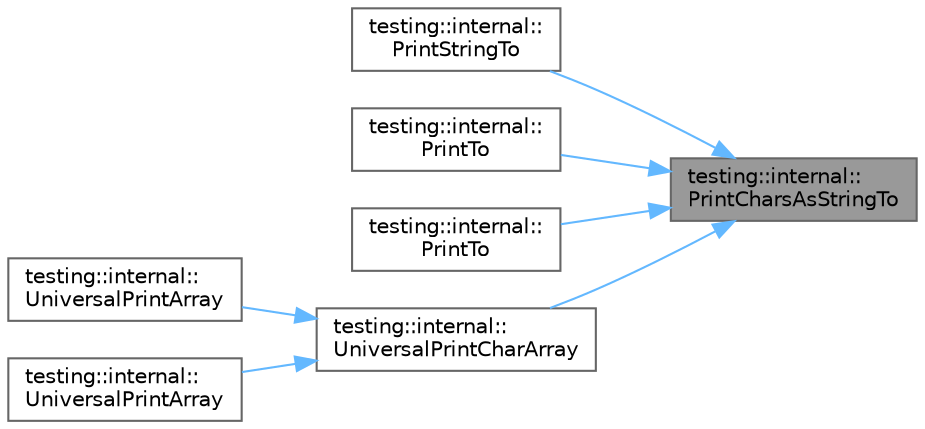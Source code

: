 digraph "testing::internal::PrintCharsAsStringTo"
{
 // LATEX_PDF_SIZE
  bgcolor="transparent";
  edge [fontname=Helvetica,fontsize=10,labelfontname=Helvetica,labelfontsize=10];
  node [fontname=Helvetica,fontsize=10,shape=box,height=0.2,width=0.4];
  rankdir="RL";
  Node1 [id="Node000001",label="testing::internal::\lPrintCharsAsStringTo",height=0.2,width=0.4,color="gray40", fillcolor="grey60", style="filled", fontcolor="black",tooltip=" "];
  Node1 -> Node2 [id="edge1_Node000001_Node000002",dir="back",color="steelblue1",style="solid",tooltip=" "];
  Node2 [id="Node000002",label="testing::internal::\lPrintStringTo",height=0.2,width=0.4,color="grey40", fillcolor="white", style="filled",URL="$namespacetesting_1_1internal.html#ad609167d8d6792b0fb186539e0e159bd",tooltip=" "];
  Node1 -> Node3 [id="edge2_Node000001_Node000003",dir="back",color="steelblue1",style="solid",tooltip=" "];
  Node3 [id="Node000003",label="testing::internal::\lPrintTo",height=0.2,width=0.4,color="grey40", fillcolor="white", style="filled",URL="$namespacetesting_1_1internal.html#adc6c98306d40b53fd07be4e295102a0a",tooltip=" "];
  Node1 -> Node4 [id="edge3_Node000001_Node000004",dir="back",color="steelblue1",style="solid",tooltip=" "];
  Node4 [id="Node000004",label="testing::internal::\lPrintTo",height=0.2,width=0.4,color="grey40", fillcolor="white", style="filled",URL="$namespacetesting_1_1internal.html#afc20fb56b2547a8f91f9ff99650f2024",tooltip=" "];
  Node1 -> Node5 [id="edge4_Node000001_Node000005",dir="back",color="steelblue1",style="solid",tooltip=" "];
  Node5 [id="Node000005",label="testing::internal::\lUniversalPrintCharArray",height=0.2,width=0.4,color="grey40", fillcolor="white", style="filled",URL="$namespacetesting_1_1internal.html#ad896a4e4d9133ce43dc18b6038d95dc3",tooltip=" "];
  Node5 -> Node6 [id="edge5_Node000005_Node000006",dir="back",color="steelblue1",style="solid",tooltip=" "];
  Node6 [id="Node000006",label="testing::internal::\lUniversalPrintArray",height=0.2,width=0.4,color="grey40", fillcolor="white", style="filled",URL="$namespacetesting_1_1internal.html#a070107e7a8205ad6ec4d538d52b15b38",tooltip=" "];
  Node5 -> Node7 [id="edge6_Node000005_Node000007",dir="back",color="steelblue1",style="solid",tooltip=" "];
  Node7 [id="Node000007",label="testing::internal::\lUniversalPrintArray",height=0.2,width=0.4,color="grey40", fillcolor="white", style="filled",URL="$namespacetesting_1_1internal.html#a52394019018eb5079f9f1bcca23dcd60",tooltip=" "];
}
